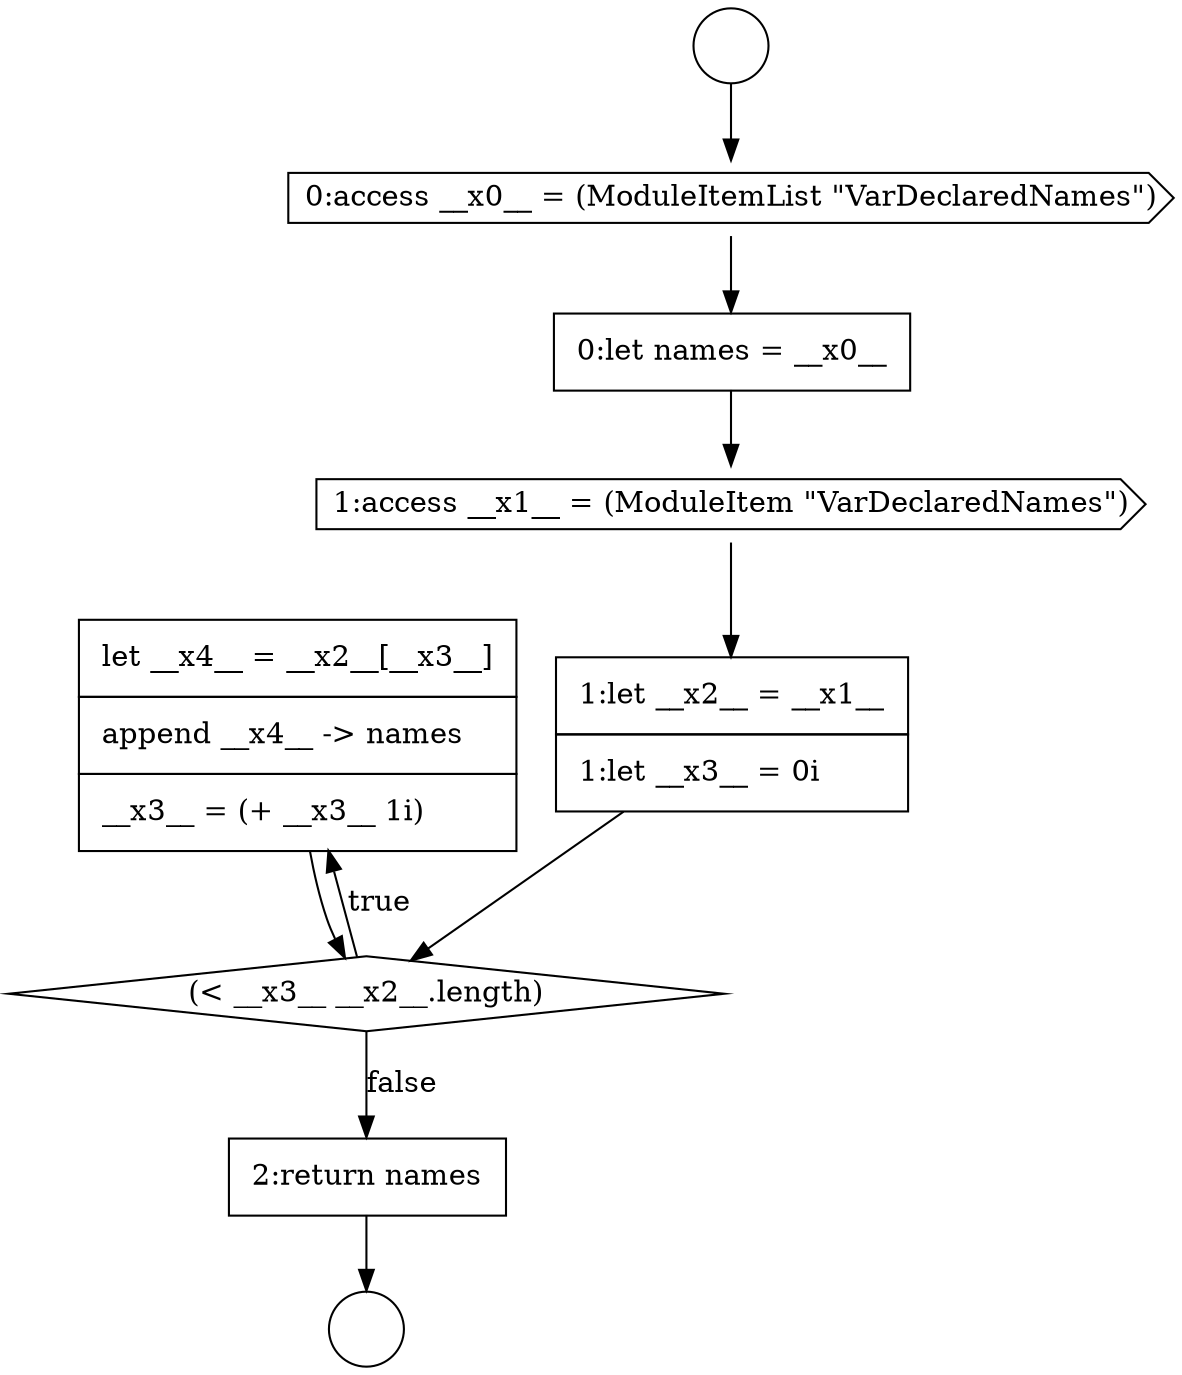 digraph {
  node10189 [shape=none, margin=0, label=<<font color="black">
    <table border="0" cellborder="1" cellspacing="0" cellpadding="10">
      <tr><td align="left">let __x4__ = __x2__[__x3__]</td></tr>
      <tr><td align="left">append __x4__ -&gt; names</td></tr>
      <tr><td align="left">__x3__ = (+ __x3__ 1i)</td></tr>
    </table>
  </font>> color="black" fillcolor="white" style=filled]
  node10184 [shape=cds, label=<<font color="black">0:access __x0__ = (ModuleItemList &quot;VarDeclaredNames&quot;)</font>> color="black" fillcolor="white" style=filled]
  node10185 [shape=none, margin=0, label=<<font color="black">
    <table border="0" cellborder="1" cellspacing="0" cellpadding="10">
      <tr><td align="left">0:let names = __x0__</td></tr>
    </table>
  </font>> color="black" fillcolor="white" style=filled]
  node10190 [shape=none, margin=0, label=<<font color="black">
    <table border="0" cellborder="1" cellspacing="0" cellpadding="10">
      <tr><td align="left">2:return names</td></tr>
    </table>
  </font>> color="black" fillcolor="white" style=filled]
  node10183 [shape=circle label=" " color="black" fillcolor="white" style=filled]
  node10186 [shape=cds, label=<<font color="black">1:access __x1__ = (ModuleItem &quot;VarDeclaredNames&quot;)</font>> color="black" fillcolor="white" style=filled]
  node10188 [shape=diamond, label=<<font color="black">(&lt; __x3__ __x2__.length)</font>> color="black" fillcolor="white" style=filled]
  node10182 [shape=circle label=" " color="black" fillcolor="white" style=filled]
  node10187 [shape=none, margin=0, label=<<font color="black">
    <table border="0" cellborder="1" cellspacing="0" cellpadding="10">
      <tr><td align="left">1:let __x2__ = __x1__</td></tr>
      <tr><td align="left">1:let __x3__ = 0i</td></tr>
    </table>
  </font>> color="black" fillcolor="white" style=filled]
  node10185 -> node10186 [ color="black"]
  node10187 -> node10188 [ color="black"]
  node10189 -> node10188 [ color="black"]
  node10190 -> node10183 [ color="black"]
  node10188 -> node10189 [label=<<font color="black">true</font>> color="black"]
  node10188 -> node10190 [label=<<font color="black">false</font>> color="black"]
  node10184 -> node10185 [ color="black"]
  node10182 -> node10184 [ color="black"]
  node10186 -> node10187 [ color="black"]
}
